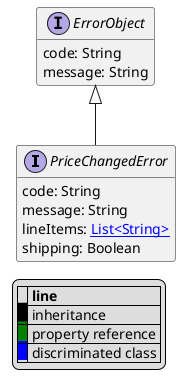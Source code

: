 @startuml

hide empty fields
hide empty methods
legend
|= |= line |
|<back:black>   </back>| inheritance |
|<back:green>   </back>| property reference |
|<back:blue>   </back>| discriminated class |
endlegend
interface PriceChangedError [[PriceChangedError.svg]] extends ErrorObject {
    code: String
    message: String
    lineItems: [[String.svg List<String>]]
    shipping: Boolean
}
interface ErrorObject [[ErrorObject.svg]]  {
    code: String
    message: String
}





@enduml
